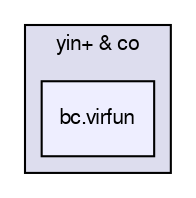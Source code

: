 digraph G {
  bgcolor=transparent;
  compound=true
  node [ fontsize="10", fontname="FreeSans"];
  edge [ labelfontsize="10", labelfontname="FreeSans"];
  subgraph clusterdir_9d796b5c9224ad50c0b820fe47c019d9 {
    graph [ bgcolor="#ddddee", pencolor="black", label="yin+ & co" fontname="FreeSans", fontsize="10", URL="dir_9d796b5c9224ad50c0b820fe47c019d9.html"]
  dir_307fd33dbeae5c031661da0aa79f355b [shape=box, label="bc.virfun", style="filled", fillcolor="#eeeeff", pencolor="black", URL="dir_307fd33dbeae5c031661da0aa79f355b.html"];
  }
}
